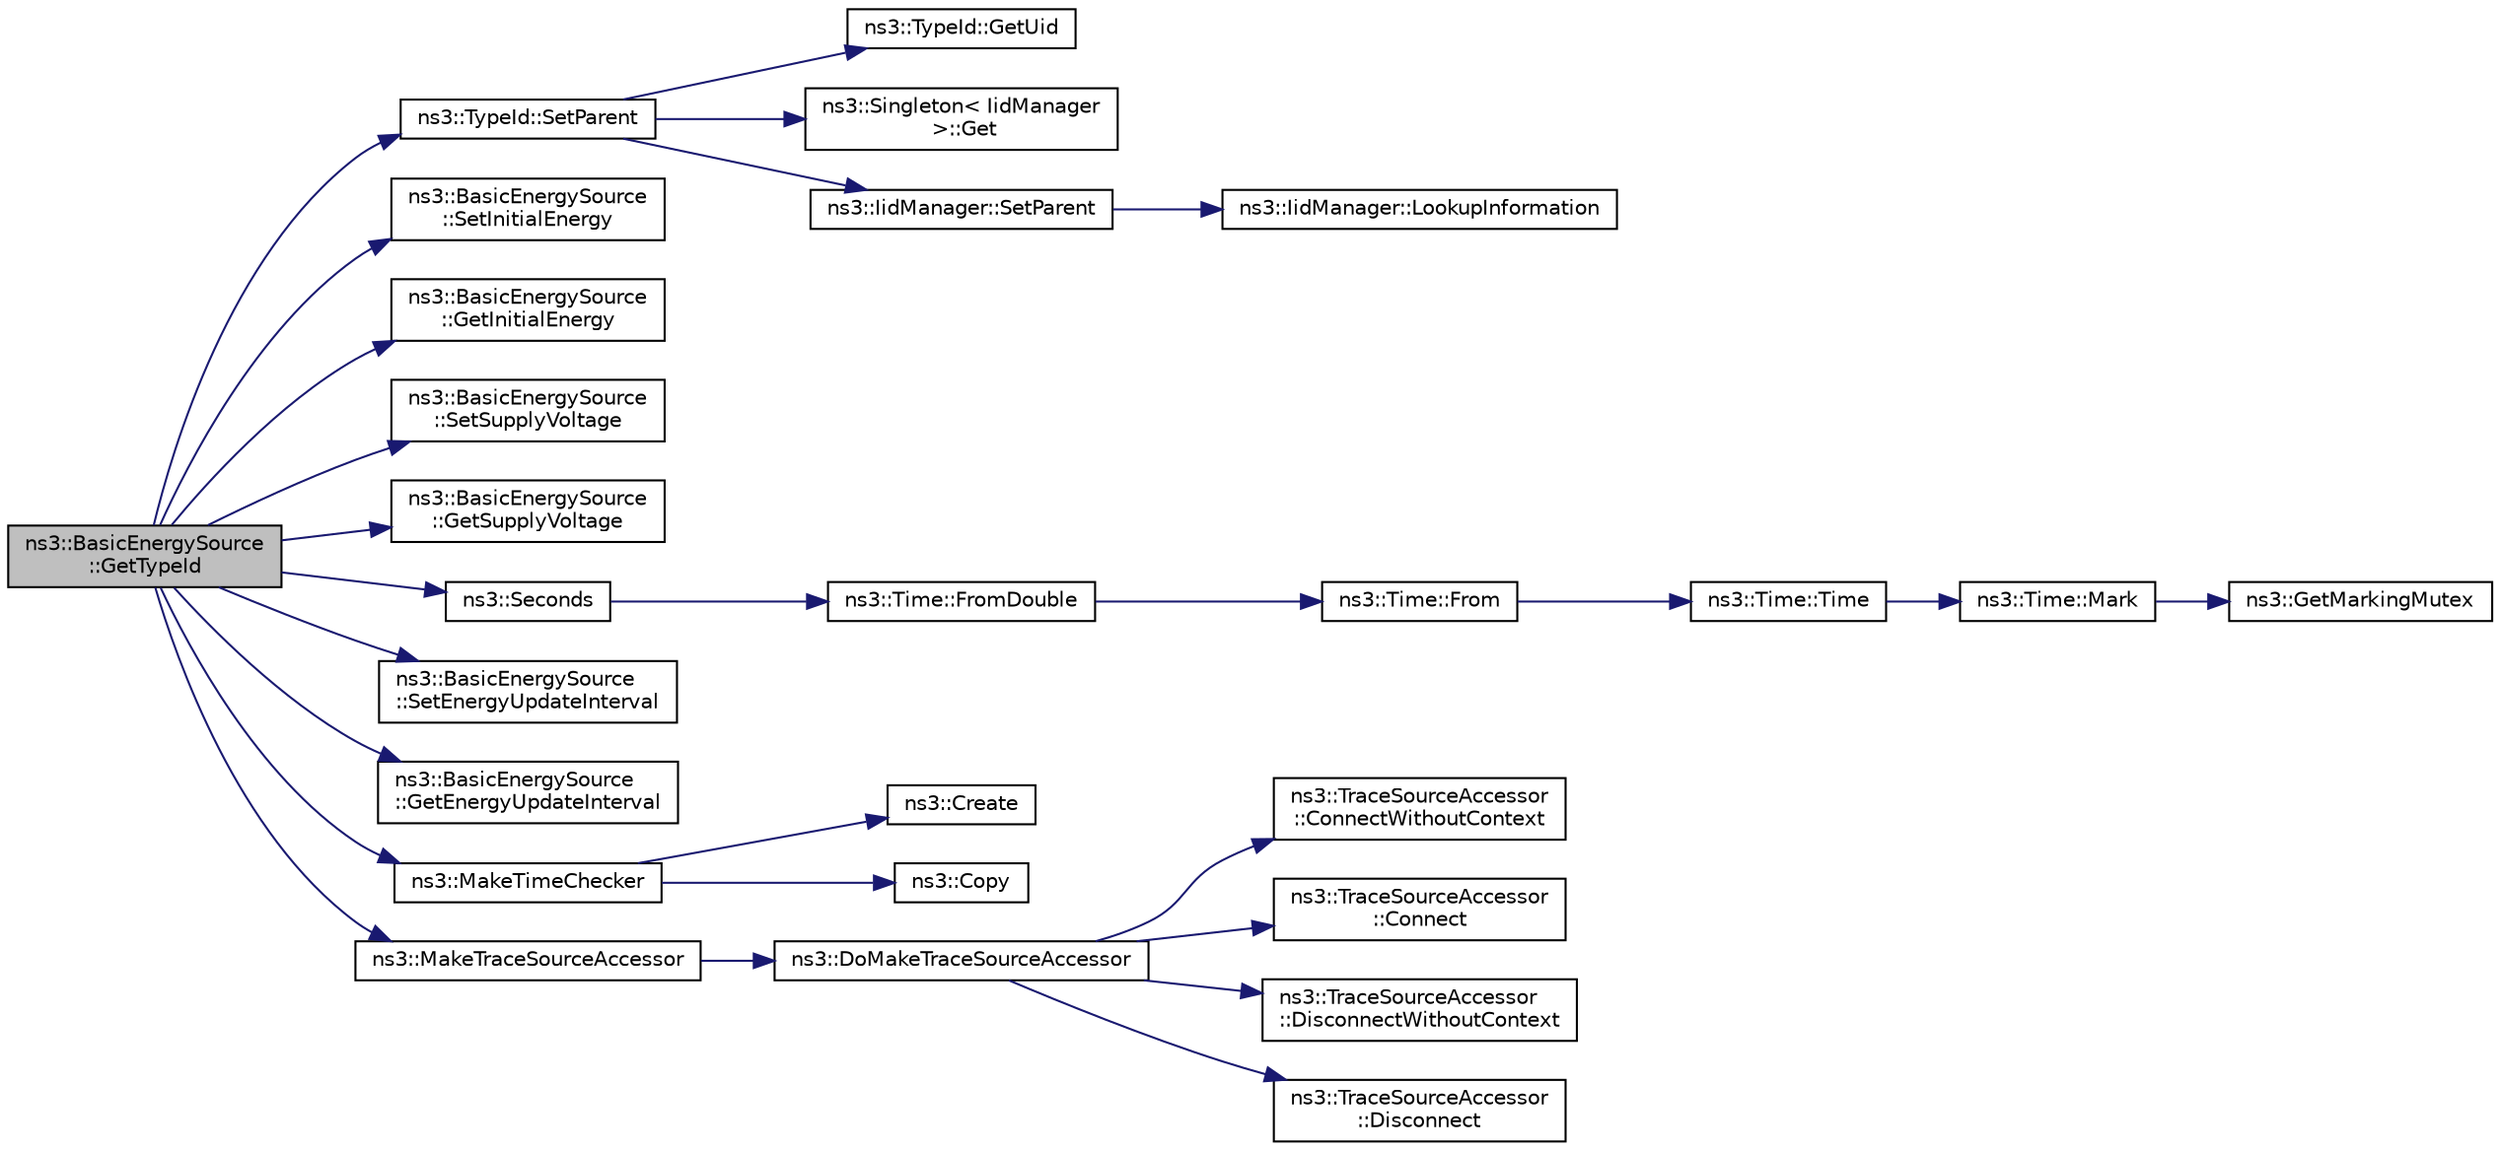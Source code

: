 digraph "ns3::BasicEnergySource::GetTypeId"
{
  edge [fontname="Helvetica",fontsize="10",labelfontname="Helvetica",labelfontsize="10"];
  node [fontname="Helvetica",fontsize="10",shape=record];
  rankdir="LR";
  Node1 [label="ns3::BasicEnergySource\l::GetTypeId",height=0.2,width=0.4,color="black", fillcolor="grey75", style="filled", fontcolor="black"];
  Node1 -> Node2 [color="midnightblue",fontsize="10",style="solid"];
  Node2 [label="ns3::TypeId::SetParent",height=0.2,width=0.4,color="black", fillcolor="white", style="filled",URL="$d6/d11/classns3_1_1TypeId.html#abaaca67ab7d2471067e7c275df0f7309"];
  Node2 -> Node3 [color="midnightblue",fontsize="10",style="solid"];
  Node3 [label="ns3::TypeId::GetUid",height=0.2,width=0.4,color="black", fillcolor="white", style="filled",URL="$d6/d11/classns3_1_1TypeId.html#acd3e41de6340d06299f4fd63e2ed8da0"];
  Node2 -> Node4 [color="midnightblue",fontsize="10",style="solid"];
  Node4 [label="ns3::Singleton\< IidManager\l \>::Get",height=0.2,width=0.4,color="black", fillcolor="white", style="filled",URL="$d8/d77/classns3_1_1Singleton.html#a80a2cd3c25a27ea72add7a9f7a141ffa"];
  Node2 -> Node5 [color="midnightblue",fontsize="10",style="solid"];
  Node5 [label="ns3::IidManager::SetParent",height=0.2,width=0.4,color="black", fillcolor="white", style="filled",URL="$d4/d1c/classns3_1_1IidManager.html#a4042931260554c907699367b6811426f"];
  Node5 -> Node6 [color="midnightblue",fontsize="10",style="solid"];
  Node6 [label="ns3::IidManager::LookupInformation",height=0.2,width=0.4,color="black", fillcolor="white", style="filled",URL="$d4/d1c/classns3_1_1IidManager.html#a6b1f4ba2815dba27a377e8a8db2384cf"];
  Node1 -> Node7 [color="midnightblue",fontsize="10",style="solid"];
  Node7 [label="ns3::BasicEnergySource\l::SetInitialEnergy",height=0.2,width=0.4,color="black", fillcolor="white", style="filled",URL="$d1/db4/classns3_1_1BasicEnergySource.html#ae554fd5c9a66409a364b1d58f20bb4cc"];
  Node1 -> Node8 [color="midnightblue",fontsize="10",style="solid"];
  Node8 [label="ns3::BasicEnergySource\l::GetInitialEnergy",height=0.2,width=0.4,color="black", fillcolor="white", style="filled",URL="$d1/db4/classns3_1_1BasicEnergySource.html#a416b12327490de666d341bf0cd4331ce"];
  Node1 -> Node9 [color="midnightblue",fontsize="10",style="solid"];
  Node9 [label="ns3::BasicEnergySource\l::SetSupplyVoltage",height=0.2,width=0.4,color="black", fillcolor="white", style="filled",URL="$d1/db4/classns3_1_1BasicEnergySource.html#a9271fd41ec952e117e76ba6cc130046d"];
  Node1 -> Node10 [color="midnightblue",fontsize="10",style="solid"];
  Node10 [label="ns3::BasicEnergySource\l::GetSupplyVoltage",height=0.2,width=0.4,color="black", fillcolor="white", style="filled",URL="$d1/db4/classns3_1_1BasicEnergySource.html#a19f4054a9ae5f63216067b9ff7132ae6"];
  Node1 -> Node11 [color="midnightblue",fontsize="10",style="solid"];
  Node11 [label="ns3::Seconds",height=0.2,width=0.4,color="black", fillcolor="white", style="filled",URL="$d1/dec/group__timecivil.html#ga33c34b816f8ff6628e33d5c8e9713b9e"];
  Node11 -> Node12 [color="midnightblue",fontsize="10",style="solid"];
  Node12 [label="ns3::Time::FromDouble",height=0.2,width=0.4,color="black", fillcolor="white", style="filled",URL="$dc/d04/classns3_1_1Time.html#a60e845f4a74e62495b86356afe604cb4"];
  Node12 -> Node13 [color="midnightblue",fontsize="10",style="solid"];
  Node13 [label="ns3::Time::From",height=0.2,width=0.4,color="black", fillcolor="white", style="filled",URL="$dc/d04/classns3_1_1Time.html#a34e4acc13d0e08cc8cb9cd3b838b9baf"];
  Node13 -> Node14 [color="midnightblue",fontsize="10",style="solid"];
  Node14 [label="ns3::Time::Time",height=0.2,width=0.4,color="black", fillcolor="white", style="filled",URL="$dc/d04/classns3_1_1Time.html#a8a39dc1b8cbbd7fe6d940e492d1b925e"];
  Node14 -> Node15 [color="midnightblue",fontsize="10",style="solid"];
  Node15 [label="ns3::Time::Mark",height=0.2,width=0.4,color="black", fillcolor="white", style="filled",URL="$dc/d04/classns3_1_1Time.html#aa7eef2a1119c1c4855d99f1e83d44c54"];
  Node15 -> Node16 [color="midnightblue",fontsize="10",style="solid"];
  Node16 [label="ns3::GetMarkingMutex",height=0.2,width=0.4,color="black", fillcolor="white", style="filled",URL="$d7/d2e/namespacens3.html#ac4356aa982bd2ddb0f7ebbf94539919d"];
  Node1 -> Node17 [color="midnightblue",fontsize="10",style="solid"];
  Node17 [label="ns3::BasicEnergySource\l::SetEnergyUpdateInterval",height=0.2,width=0.4,color="black", fillcolor="white", style="filled",URL="$d1/db4/classns3_1_1BasicEnergySource.html#a077f464384ffcb26db5964a8962d5fb2"];
  Node1 -> Node18 [color="midnightblue",fontsize="10",style="solid"];
  Node18 [label="ns3::BasicEnergySource\l::GetEnergyUpdateInterval",height=0.2,width=0.4,color="black", fillcolor="white", style="filled",URL="$d1/db4/classns3_1_1BasicEnergySource.html#a79566e2cb8a0e9a7f41fdeab71b8ff9c"];
  Node1 -> Node19 [color="midnightblue",fontsize="10",style="solid"];
  Node19 [label="ns3::MakeTimeChecker",height=0.2,width=0.4,color="black", fillcolor="white", style="filled",URL="$d9/d7d/group__time.html#ga7032965bd4afa578691d88c09e4481c1",tooltip="Helper to make a Time checker with bounded range. Both limits are inclusive. "];
  Node19 -> Node20 [color="midnightblue",fontsize="10",style="solid"];
  Node20 [label="ns3::Create",height=0.2,width=0.4,color="black", fillcolor="white", style="filled",URL="$d2/df2/group__ptr.html#ga0406dd2d929ceac05ce39d4579fa3e4b"];
  Node19 -> Node21 [color="midnightblue",fontsize="10",style="solid"];
  Node21 [label="ns3::Copy",height=0.2,width=0.4,color="black", fillcolor="white", style="filled",URL="$d7/d2e/namespacens3.html#a952d99f6d759fee74dda19f308451bc1"];
  Node1 -> Node22 [color="midnightblue",fontsize="10",style="solid"];
  Node22 [label="ns3::MakeTraceSourceAccessor",height=0.2,width=0.4,color="black", fillcolor="white", style="filled",URL="$dd/d41/group__tracing.html#gab21a770b9855af4e8f69f7531ea4a6b0"];
  Node22 -> Node23 [color="midnightblue",fontsize="10",style="solid"];
  Node23 [label="ns3::DoMakeTraceSourceAccessor",height=0.2,width=0.4,color="black", fillcolor="white", style="filled",URL="$dd/d41/group__tracing.html#ga58e9c4db480094cef0bb8d87118146e5"];
  Node23 -> Node24 [color="midnightblue",fontsize="10",style="solid"];
  Node24 [label="ns3::TraceSourceAccessor\l::ConnectWithoutContext",height=0.2,width=0.4,color="black", fillcolor="white", style="filled",URL="$d2/deb/classns3_1_1TraceSourceAccessor.html#a1baf1c36b3d644fe210cc0e0835cfeb9"];
  Node23 -> Node25 [color="midnightblue",fontsize="10",style="solid"];
  Node25 [label="ns3::TraceSourceAccessor\l::Connect",height=0.2,width=0.4,color="black", fillcolor="white", style="filled",URL="$d2/deb/classns3_1_1TraceSourceAccessor.html#a2edac9639d21e12e9aee53c508bef172"];
  Node23 -> Node26 [color="midnightblue",fontsize="10",style="solid"];
  Node26 [label="ns3::TraceSourceAccessor\l::DisconnectWithoutContext",height=0.2,width=0.4,color="black", fillcolor="white", style="filled",URL="$d2/deb/classns3_1_1TraceSourceAccessor.html#a76a36d41611ea647e26884d9bf403544"];
  Node23 -> Node27 [color="midnightblue",fontsize="10",style="solid"];
  Node27 [label="ns3::TraceSourceAccessor\l::Disconnect",height=0.2,width=0.4,color="black", fillcolor="white", style="filled",URL="$d2/deb/classns3_1_1TraceSourceAccessor.html#a366f52ad46fc0c1058e21e24932ab546"];
}
